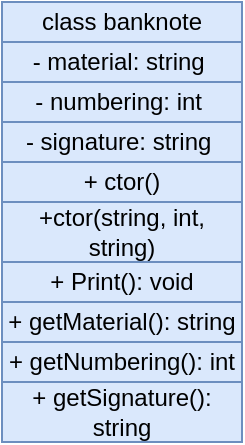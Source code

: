 <mxfile version="16.6.1" type="github">
  <diagram id="MXG-88RzRxY_8FcKmBrY" name="class">
    <mxGraphModel dx="868" dy="474" grid="1" gridSize="10" guides="1" tooltips="1" connect="1" arrows="1" fold="1" page="1" pageScale="1" pageWidth="827" pageHeight="1169" math="0" shadow="0">
      <root>
        <mxCell id="EmL70gxFxxrzOR1VFb2s-0" />
        <mxCell id="EmL70gxFxxrzOR1VFb2s-1" parent="EmL70gxFxxrzOR1VFb2s-0" />
        <mxCell id="2g6JUs7ZHy0WiZ9AMZwg-0" value="" style="edgeStyle=orthogonalEdgeStyle;rounded=0;orthogonalLoop=1;jettySize=auto;html=1;" edge="1" parent="EmL70gxFxxrzOR1VFb2s-1">
          <mxGeometry relative="1" as="geometry">
            <mxPoint x="140" y="130" as="sourcePoint" />
            <mxPoint x="140" y="130" as="targetPoint" />
          </mxGeometry>
        </mxCell>
        <mxCell id="2g6JUs7ZHy0WiZ9AMZwg-1" value="class banknote" style="rounded=0;whiteSpace=wrap;html=1;fillColor=#dae8fc;strokeColor=#6c8ebf;" vertex="1" parent="EmL70gxFxxrzOR1VFb2s-1">
          <mxGeometry x="90" y="110" width="120" height="20" as="geometry" />
        </mxCell>
        <mxCell id="2g6JUs7ZHy0WiZ9AMZwg-2" value="- material: string&amp;nbsp;" style="rounded=0;whiteSpace=wrap;html=1;fillColor=#dae8fc;strokeColor=#6c8ebf;" vertex="1" parent="EmL70gxFxxrzOR1VFb2s-1">
          <mxGeometry x="90" y="130" width="120" height="20" as="geometry" />
        </mxCell>
        <mxCell id="2g6JUs7ZHy0WiZ9AMZwg-3" value="- numbering: int&amp;nbsp;" style="rounded=0;whiteSpace=wrap;html=1;fillColor=#dae8fc;strokeColor=#6c8ebf;" vertex="1" parent="EmL70gxFxxrzOR1VFb2s-1">
          <mxGeometry x="90" y="150" width="120" height="20" as="geometry" />
        </mxCell>
        <mxCell id="2g6JUs7ZHy0WiZ9AMZwg-4" value="- signature: string&amp;nbsp;" style="rounded=0;whiteSpace=wrap;html=1;fillColor=#dae8fc;strokeColor=#6c8ebf;" vertex="1" parent="EmL70gxFxxrzOR1VFb2s-1">
          <mxGeometry x="90" y="170" width="120" height="20" as="geometry" />
        </mxCell>
        <mxCell id="2g6JUs7ZHy0WiZ9AMZwg-5" value="+ getMaterial(): string" style="rounded=0;whiteSpace=wrap;html=1;fillColor=#dae8fc;strokeColor=#6c8ebf;" vertex="1" parent="EmL70gxFxxrzOR1VFb2s-1">
          <mxGeometry x="90" y="260" width="120" height="20" as="geometry" />
        </mxCell>
        <mxCell id="2g6JUs7ZHy0WiZ9AMZwg-6" value="+ getNumbering(): int" style="rounded=0;whiteSpace=wrap;html=1;fillColor=#dae8fc;strokeColor=#6c8ebf;" vertex="1" parent="EmL70gxFxxrzOR1VFb2s-1">
          <mxGeometry x="90" y="280" width="120" height="20" as="geometry" />
        </mxCell>
        <mxCell id="2g6JUs7ZHy0WiZ9AMZwg-7" value="+ getSignature(): string" style="rounded=0;whiteSpace=wrap;html=1;fillColor=#dae8fc;strokeColor=#6c8ebf;" vertex="1" parent="EmL70gxFxxrzOR1VFb2s-1">
          <mxGeometry x="90" y="300" width="120" height="30" as="geometry" />
        </mxCell>
        <mxCell id="2g6JUs7ZHy0WiZ9AMZwg-8" value="+ Print(): void" style="rounded=0;whiteSpace=wrap;html=1;fillColor=#dae8fc;strokeColor=#6c8ebf;" vertex="1" parent="EmL70gxFxxrzOR1VFb2s-1">
          <mxGeometry x="90" y="240" width="120" height="20" as="geometry" />
        </mxCell>
        <mxCell id="2g6JUs7ZHy0WiZ9AMZwg-9" value="+ctor(string, int, string)" style="rounded=0;whiteSpace=wrap;html=1;fillColor=#dae8fc;strokeColor=#6c8ebf;" vertex="1" parent="EmL70gxFxxrzOR1VFb2s-1">
          <mxGeometry x="90" y="210" width="120" height="30" as="geometry" />
        </mxCell>
        <mxCell id="2g6JUs7ZHy0WiZ9AMZwg-10" value="+ ctor()" style="rounded=0;whiteSpace=wrap;html=1;fillColor=#dae8fc;strokeColor=#6c8ebf;" vertex="1" parent="EmL70gxFxxrzOR1VFb2s-1">
          <mxGeometry x="90" y="190" width="120" height="20" as="geometry" />
        </mxCell>
      </root>
    </mxGraphModel>
  </diagram>
</mxfile>
